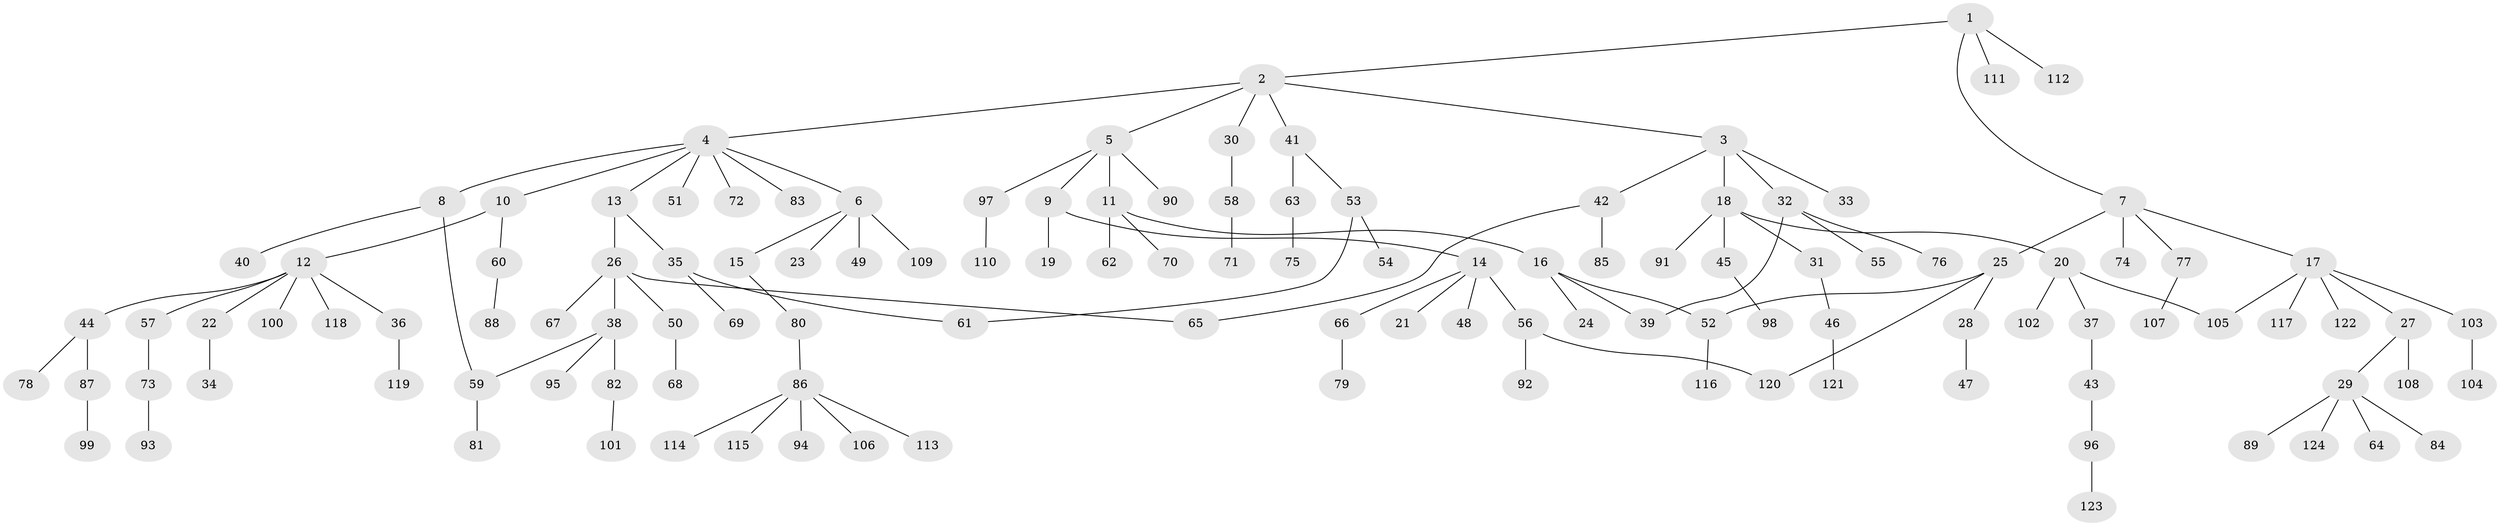 // Generated by graph-tools (version 1.1) at 2025/49/03/09/25 03:49:24]
// undirected, 124 vertices, 130 edges
graph export_dot {
graph [start="1"]
  node [color=gray90,style=filled];
  1;
  2;
  3;
  4;
  5;
  6;
  7;
  8;
  9;
  10;
  11;
  12;
  13;
  14;
  15;
  16;
  17;
  18;
  19;
  20;
  21;
  22;
  23;
  24;
  25;
  26;
  27;
  28;
  29;
  30;
  31;
  32;
  33;
  34;
  35;
  36;
  37;
  38;
  39;
  40;
  41;
  42;
  43;
  44;
  45;
  46;
  47;
  48;
  49;
  50;
  51;
  52;
  53;
  54;
  55;
  56;
  57;
  58;
  59;
  60;
  61;
  62;
  63;
  64;
  65;
  66;
  67;
  68;
  69;
  70;
  71;
  72;
  73;
  74;
  75;
  76;
  77;
  78;
  79;
  80;
  81;
  82;
  83;
  84;
  85;
  86;
  87;
  88;
  89;
  90;
  91;
  92;
  93;
  94;
  95;
  96;
  97;
  98;
  99;
  100;
  101;
  102;
  103;
  104;
  105;
  106;
  107;
  108;
  109;
  110;
  111;
  112;
  113;
  114;
  115;
  116;
  117;
  118;
  119;
  120;
  121;
  122;
  123;
  124;
  1 -- 2;
  1 -- 7;
  1 -- 111;
  1 -- 112;
  2 -- 3;
  2 -- 4;
  2 -- 5;
  2 -- 30;
  2 -- 41;
  3 -- 18;
  3 -- 32;
  3 -- 33;
  3 -- 42;
  4 -- 6;
  4 -- 8;
  4 -- 10;
  4 -- 13;
  4 -- 51;
  4 -- 72;
  4 -- 83;
  5 -- 9;
  5 -- 11;
  5 -- 90;
  5 -- 97;
  6 -- 15;
  6 -- 23;
  6 -- 49;
  6 -- 109;
  7 -- 17;
  7 -- 25;
  7 -- 74;
  7 -- 77;
  8 -- 40;
  8 -- 59;
  9 -- 14;
  9 -- 19;
  10 -- 12;
  10 -- 60;
  11 -- 16;
  11 -- 62;
  11 -- 70;
  12 -- 22;
  12 -- 36;
  12 -- 44;
  12 -- 57;
  12 -- 100;
  12 -- 118;
  13 -- 26;
  13 -- 35;
  14 -- 21;
  14 -- 48;
  14 -- 56;
  14 -- 66;
  15 -- 80;
  16 -- 24;
  16 -- 39;
  16 -- 52;
  17 -- 27;
  17 -- 103;
  17 -- 105;
  17 -- 117;
  17 -- 122;
  18 -- 20;
  18 -- 31;
  18 -- 45;
  18 -- 91;
  20 -- 37;
  20 -- 102;
  20 -- 105;
  22 -- 34;
  25 -- 28;
  25 -- 52;
  25 -- 120;
  26 -- 38;
  26 -- 50;
  26 -- 65;
  26 -- 67;
  27 -- 29;
  27 -- 108;
  28 -- 47;
  29 -- 64;
  29 -- 84;
  29 -- 89;
  29 -- 124;
  30 -- 58;
  31 -- 46;
  32 -- 55;
  32 -- 76;
  32 -- 39;
  35 -- 61;
  35 -- 69;
  36 -- 119;
  37 -- 43;
  38 -- 82;
  38 -- 95;
  38 -- 59;
  41 -- 53;
  41 -- 63;
  42 -- 85;
  42 -- 65;
  43 -- 96;
  44 -- 78;
  44 -- 87;
  45 -- 98;
  46 -- 121;
  50 -- 68;
  52 -- 116;
  53 -- 54;
  53 -- 61;
  56 -- 92;
  56 -- 120;
  57 -- 73;
  58 -- 71;
  59 -- 81;
  60 -- 88;
  63 -- 75;
  66 -- 79;
  73 -- 93;
  77 -- 107;
  80 -- 86;
  82 -- 101;
  86 -- 94;
  86 -- 106;
  86 -- 113;
  86 -- 114;
  86 -- 115;
  87 -- 99;
  96 -- 123;
  97 -- 110;
  103 -- 104;
}
